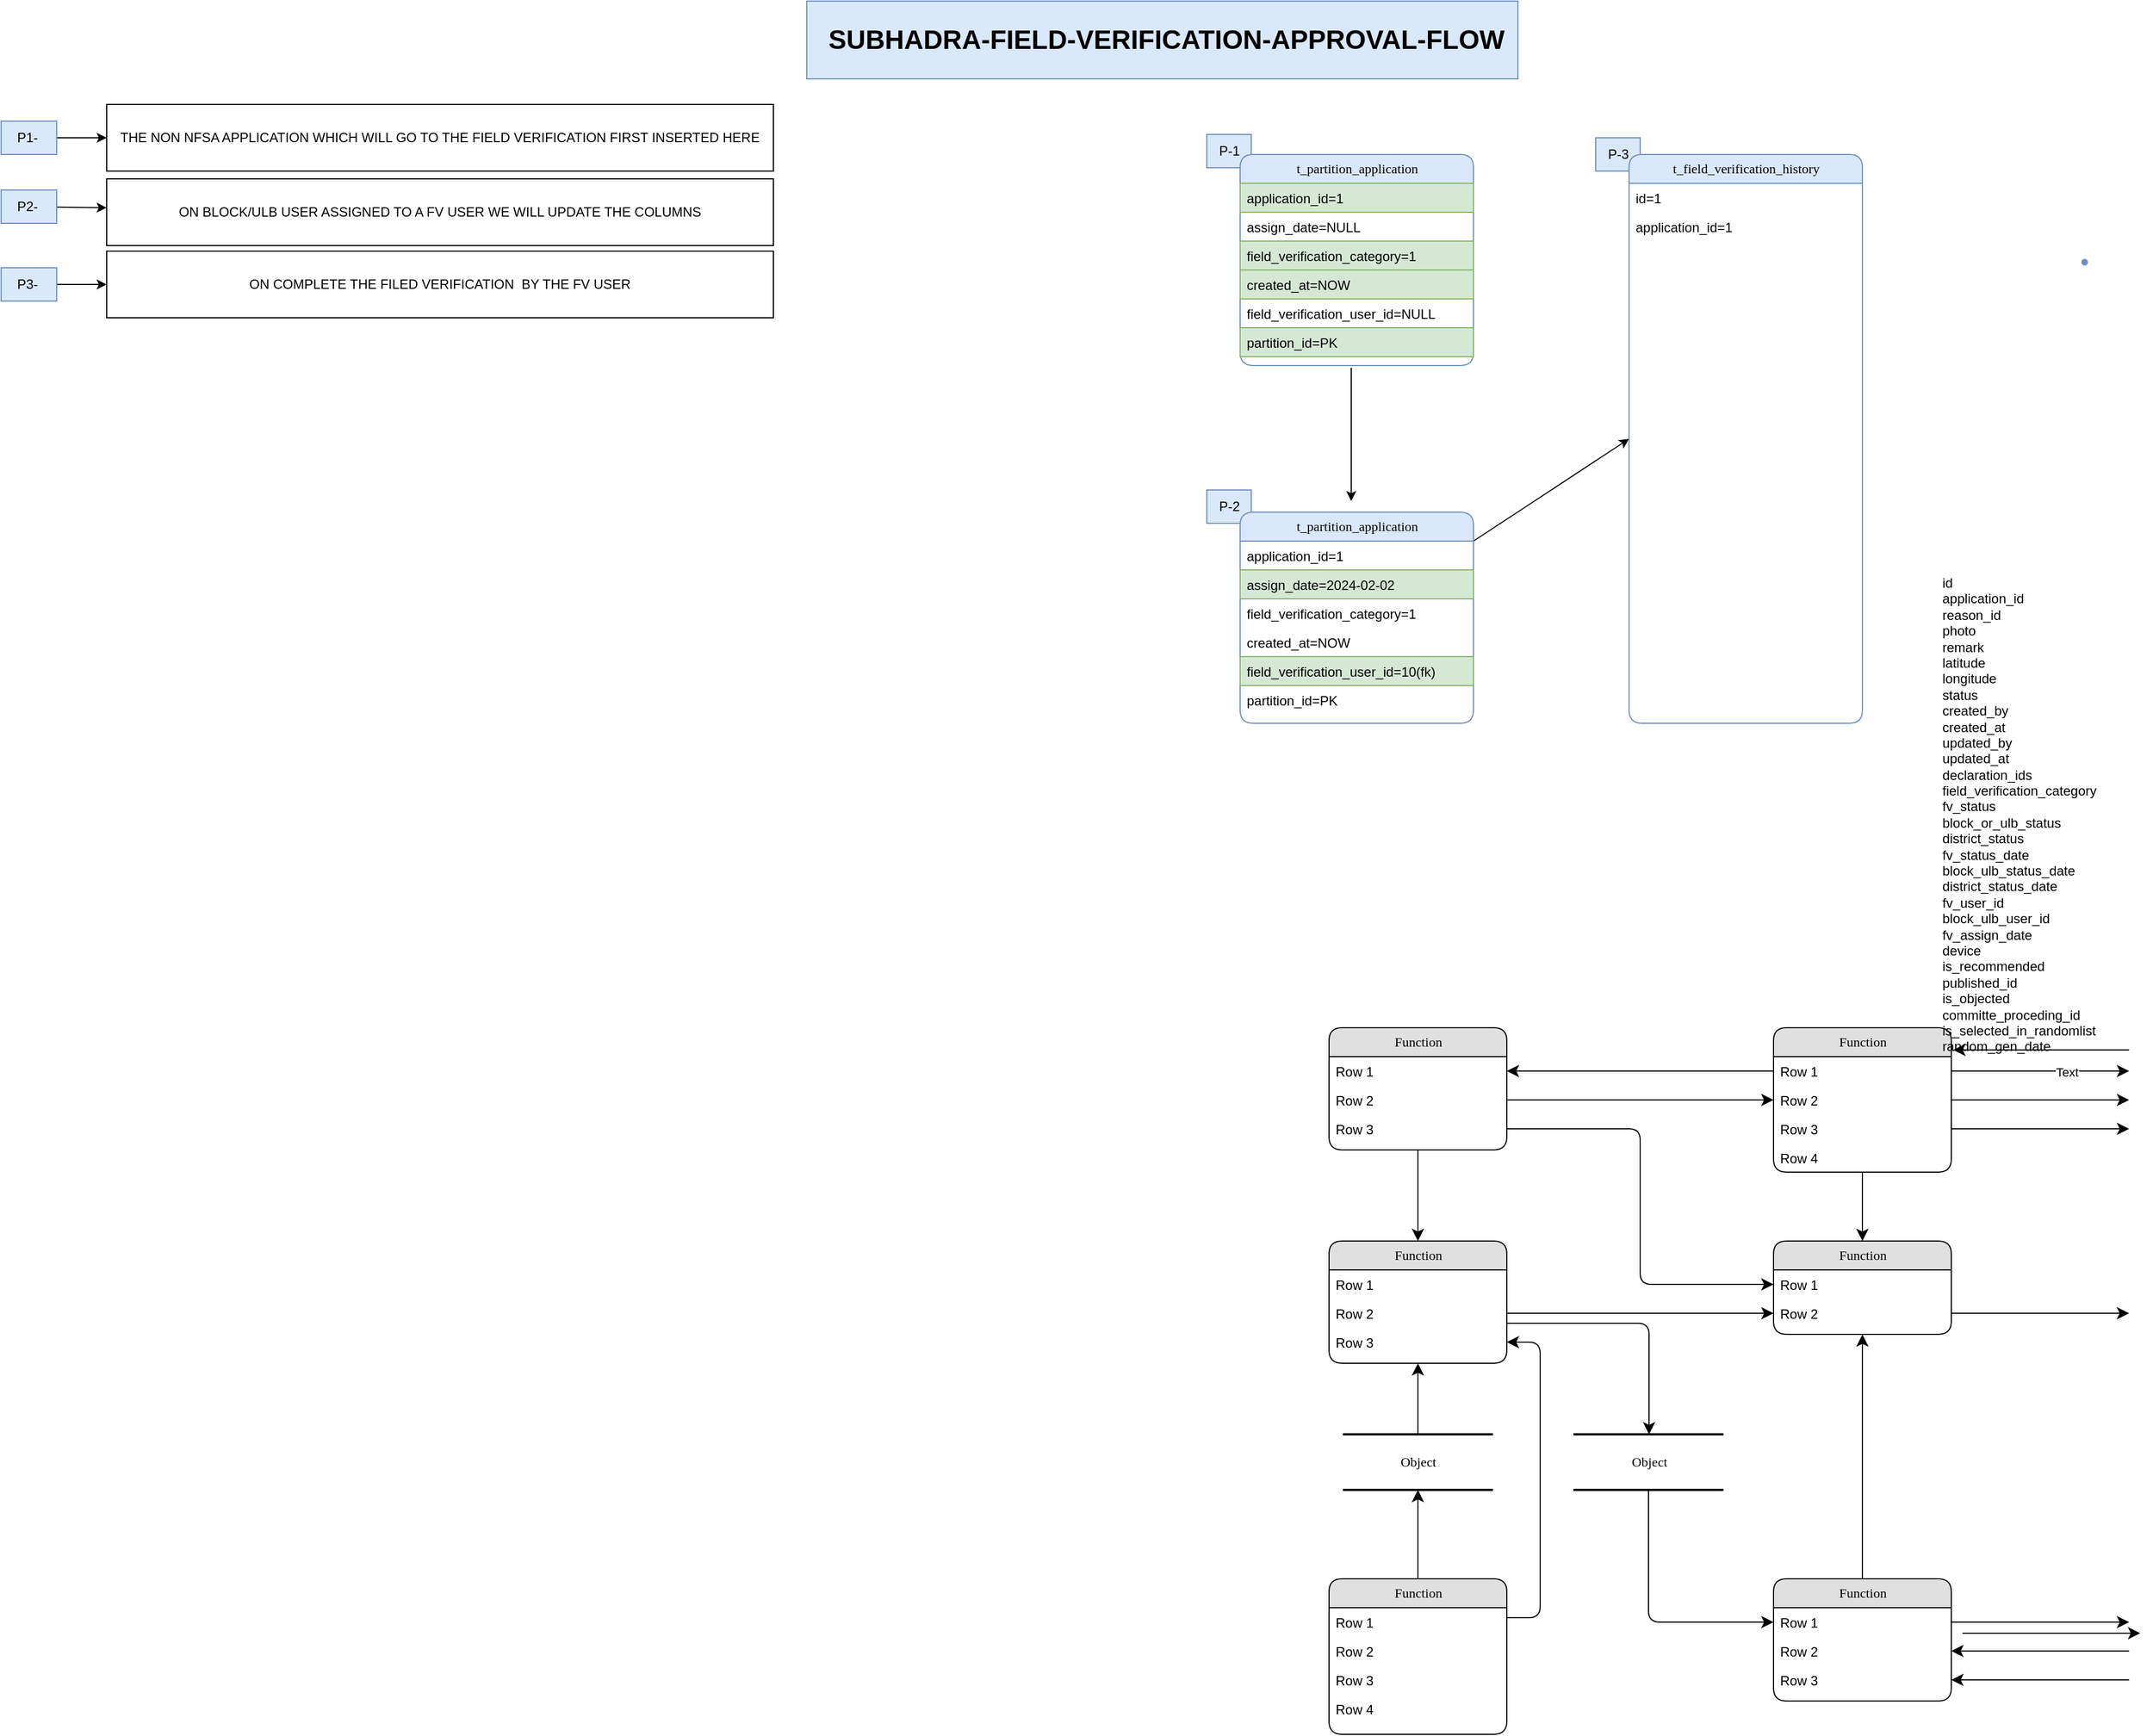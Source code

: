 <mxfile version="26.0.10">
  <diagram name="Page-1" id="5d7acffa-a066-3a61-03fe-96351882024d">
    <mxGraphModel dx="2693" dy="1636" grid="1" gridSize="10" guides="1" tooltips="1" connect="1" arrows="1" fold="1" page="1" pageScale="1" pageWidth="1100" pageHeight="850" background="#ffffff" math="0" shadow="0">
      <root>
        <mxCell id="0" />
        <mxCell id="1" parent="0" />
        <mxCell id="mOaUi8r3s6zJGnczRY0B-57" value="P-3" style="text;html=1;align=center;verticalAlign=middle;resizable=0;points=[];autosize=1;strokeColor=#6c8ebf;fillColor=#dae8fc;" vertex="1" parent="1">
          <mxGeometry x="400" y="-727" width="40" height="30" as="geometry" />
        </mxCell>
        <mxCell id="mOaUi8r3s6zJGnczRY0B-26" value="P-2" style="text;html=1;align=center;verticalAlign=middle;resizable=0;points=[];autosize=1;strokeColor=#6c8ebf;fillColor=#dae8fc;" vertex="1" parent="1">
          <mxGeometry x="50" y="-410" width="40" height="30" as="geometry" />
        </mxCell>
        <mxCell id="2debaab0fafb2da2-10" value="Object" style="html=1;rounded=0;shadow=0;comic=0;labelBackgroundColor=none;strokeWidth=2;fontFamily=Verdana;fontSize=12;align=center;shape=mxgraph.ios7ui.horLines;" parent="1" vertex="1">
          <mxGeometry x="172.5" y="440" width="135" height="50" as="geometry" />
        </mxCell>
        <mxCell id="21ea969265ad0168-6" value="Function" style="swimlane;html=1;fontStyle=0;childLayout=stackLayout;horizontal=1;startSize=26;fillColor=#e0e0e0;horizontalStack=0;resizeParent=1;resizeLast=0;collapsible=1;marginBottom=0;swimlaneFillColor=#ffffff;align=center;rounded=1;shadow=0;comic=0;labelBackgroundColor=none;strokeWidth=1;fontFamily=Verdana;fontSize=12" parent="1" vertex="1">
          <mxGeometry x="160" y="74" width="160" height="110" as="geometry" />
        </mxCell>
        <mxCell id="21ea969265ad0168-7" value="Row 1" style="text;html=1;strokeColor=none;fillColor=none;spacingLeft=4;spacingRight=4;whiteSpace=wrap;overflow=hidden;rotatable=0;points=[[0,0.5],[1,0.5]];portConstraint=eastwest;" parent="21ea969265ad0168-6" vertex="1">
          <mxGeometry y="26" width="160" height="26" as="geometry" />
        </mxCell>
        <mxCell id="21ea969265ad0168-8" value="Row 2" style="text;html=1;strokeColor=none;fillColor=none;spacingLeft=4;spacingRight=4;whiteSpace=wrap;overflow=hidden;rotatable=0;points=[[0,0.5],[1,0.5]];portConstraint=eastwest;" parent="21ea969265ad0168-6" vertex="1">
          <mxGeometry y="52" width="160" height="26" as="geometry" />
        </mxCell>
        <mxCell id="21ea969265ad0168-9" value="Row 3" style="text;html=1;strokeColor=none;fillColor=none;spacingLeft=4;spacingRight=4;whiteSpace=wrap;overflow=hidden;rotatable=0;points=[[0,0.5],[1,0.5]];portConstraint=eastwest;" parent="21ea969265ad0168-6" vertex="1">
          <mxGeometry y="78" width="160" height="26" as="geometry" />
        </mxCell>
        <mxCell id="21ea969265ad0168-10" value="Function" style="swimlane;html=1;fontStyle=0;childLayout=stackLayout;horizontal=1;startSize=26;fillColor=#e0e0e0;horizontalStack=0;resizeParent=1;resizeLast=0;collapsible=1;marginBottom=0;swimlaneFillColor=#ffffff;align=center;rounded=1;shadow=0;comic=0;labelBackgroundColor=none;strokeWidth=1;fontFamily=Verdana;fontSize=12" parent="1" vertex="1">
          <mxGeometry x="560" y="74" width="160" height="130" as="geometry" />
        </mxCell>
        <mxCell id="21ea969265ad0168-11" value="Row 1" style="text;html=1;strokeColor=none;fillColor=none;spacingLeft=4;spacingRight=4;whiteSpace=wrap;overflow=hidden;rotatable=0;points=[[0,0.5],[1,0.5]];portConstraint=eastwest;" parent="21ea969265ad0168-10" vertex="1">
          <mxGeometry y="26" width="160" height="26" as="geometry" />
        </mxCell>
        <mxCell id="21ea969265ad0168-12" value="Row 2" style="text;html=1;strokeColor=none;fillColor=none;spacingLeft=4;spacingRight=4;whiteSpace=wrap;overflow=hidden;rotatable=0;points=[[0,0.5],[1,0.5]];portConstraint=eastwest;" parent="21ea969265ad0168-10" vertex="1">
          <mxGeometry y="52" width="160" height="26" as="geometry" />
        </mxCell>
        <mxCell id="21ea969265ad0168-52" value="Row 3" style="text;html=1;strokeColor=none;fillColor=none;spacingLeft=4;spacingRight=4;whiteSpace=wrap;overflow=hidden;rotatable=0;points=[[0,0.5],[1,0.5]];portConstraint=eastwest;" parent="21ea969265ad0168-10" vertex="1">
          <mxGeometry y="78" width="160" height="26" as="geometry" />
        </mxCell>
        <mxCell id="21ea969265ad0168-13" value="Row 4" style="text;html=1;strokeColor=none;fillColor=none;spacingLeft=4;spacingRight=4;whiteSpace=wrap;overflow=hidden;rotatable=0;points=[[0,0.5],[1,0.5]];portConstraint=eastwest;" parent="21ea969265ad0168-10" vertex="1">
          <mxGeometry y="104" width="160" height="26" as="geometry" />
        </mxCell>
        <mxCell id="21ea969265ad0168-14" value="Function" style="swimlane;html=1;fontStyle=0;childLayout=stackLayout;horizontal=1;startSize=26;fillColor=#e0e0e0;horizontalStack=0;resizeParent=1;resizeLast=0;collapsible=1;marginBottom=0;swimlaneFillColor=#ffffff;align=center;rounded=1;shadow=0;comic=0;labelBackgroundColor=none;strokeWidth=1;fontFamily=Verdana;fontSize=12" parent="1" vertex="1">
          <mxGeometry x="160" y="266" width="160" height="110" as="geometry" />
        </mxCell>
        <mxCell id="21ea969265ad0168-15" value="Row 1" style="text;html=1;strokeColor=none;fillColor=none;spacingLeft=4;spacingRight=4;whiteSpace=wrap;overflow=hidden;rotatable=0;points=[[0,0.5],[1,0.5]];portConstraint=eastwest;" parent="21ea969265ad0168-14" vertex="1">
          <mxGeometry y="26" width="160" height="26" as="geometry" />
        </mxCell>
        <mxCell id="21ea969265ad0168-16" value="Row 2" style="text;html=1;strokeColor=none;fillColor=none;spacingLeft=4;spacingRight=4;whiteSpace=wrap;overflow=hidden;rotatable=0;points=[[0,0.5],[1,0.5]];portConstraint=eastwest;" parent="21ea969265ad0168-14" vertex="1">
          <mxGeometry y="52" width="160" height="26" as="geometry" />
        </mxCell>
        <mxCell id="21ea969265ad0168-17" value="Row 3" style="text;html=1;strokeColor=none;fillColor=none;spacingLeft=4;spacingRight=4;whiteSpace=wrap;overflow=hidden;rotatable=0;points=[[0,0.5],[1,0.5]];portConstraint=eastwest;" parent="21ea969265ad0168-14" vertex="1">
          <mxGeometry y="78" width="160" height="26" as="geometry" />
        </mxCell>
        <mxCell id="21ea969265ad0168-18" value="Function" style="swimlane;html=1;fontStyle=0;childLayout=stackLayout;horizontal=1;startSize=26;fillColor=#e0e0e0;horizontalStack=0;resizeParent=1;resizeLast=0;collapsible=1;marginBottom=0;swimlaneFillColor=#ffffff;align=center;rounded=1;shadow=0;comic=0;labelBackgroundColor=none;strokeWidth=1;fontFamily=Verdana;fontSize=12" parent="1" vertex="1">
          <mxGeometry x="160" y="570" width="160" height="140" as="geometry" />
        </mxCell>
        <mxCell id="21ea969265ad0168-19" value="Row 1" style="text;html=1;strokeColor=none;fillColor=none;spacingLeft=4;spacingRight=4;whiteSpace=wrap;overflow=hidden;rotatable=0;points=[[0,0.5],[1,0.5]];portConstraint=eastwest;" parent="21ea969265ad0168-18" vertex="1">
          <mxGeometry y="26" width="160" height="26" as="geometry" />
        </mxCell>
        <mxCell id="21ea969265ad0168-20" value="Row 2" style="text;html=1;strokeColor=none;fillColor=none;spacingLeft=4;spacingRight=4;whiteSpace=wrap;overflow=hidden;rotatable=0;points=[[0,0.5],[1,0.5]];portConstraint=eastwest;" parent="21ea969265ad0168-18" vertex="1">
          <mxGeometry y="52" width="160" height="26" as="geometry" />
        </mxCell>
        <mxCell id="21ea969265ad0168-51" value="Row 3" style="text;html=1;strokeColor=none;fillColor=none;spacingLeft=4;spacingRight=4;whiteSpace=wrap;overflow=hidden;rotatable=0;points=[[0,0.5],[1,0.5]];portConstraint=eastwest;" parent="21ea969265ad0168-18" vertex="1">
          <mxGeometry y="78" width="160" height="26" as="geometry" />
        </mxCell>
        <mxCell id="21ea969265ad0168-21" value="Row 4" style="text;html=1;strokeColor=none;fillColor=none;spacingLeft=4;spacingRight=4;whiteSpace=wrap;overflow=hidden;rotatable=0;points=[[0,0.5],[1,0.5]];portConstraint=eastwest;" parent="21ea969265ad0168-18" vertex="1">
          <mxGeometry y="104" width="160" height="26" as="geometry" />
        </mxCell>
        <mxCell id="21ea969265ad0168-22" value="Function" style="swimlane;html=1;fontStyle=0;childLayout=stackLayout;horizontal=1;startSize=26;fillColor=#e0e0e0;horizontalStack=0;resizeParent=1;resizeLast=0;collapsible=1;marginBottom=0;swimlaneFillColor=#ffffff;align=center;rounded=1;shadow=0;comic=0;labelBackgroundColor=none;strokeWidth=1;fontFamily=Verdana;fontSize=12" parent="1" vertex="1">
          <mxGeometry x="560" y="266" width="160" height="84" as="geometry" />
        </mxCell>
        <mxCell id="21ea969265ad0168-23" value="Row 1" style="text;html=1;strokeColor=none;fillColor=none;spacingLeft=4;spacingRight=4;whiteSpace=wrap;overflow=hidden;rotatable=0;points=[[0,0.5],[1,0.5]];portConstraint=eastwest;" parent="21ea969265ad0168-22" vertex="1">
          <mxGeometry y="26" width="160" height="26" as="geometry" />
        </mxCell>
        <mxCell id="21ea969265ad0168-24" value="Row 2" style="text;html=1;strokeColor=none;fillColor=none;spacingLeft=4;spacingRight=4;whiteSpace=wrap;overflow=hidden;rotatable=0;points=[[0,0.5],[1,0.5]];portConstraint=eastwest;" parent="21ea969265ad0168-22" vertex="1">
          <mxGeometry y="52" width="160" height="26" as="geometry" />
        </mxCell>
        <mxCell id="21ea969265ad0168-26" value="Function" style="swimlane;html=1;fontStyle=0;childLayout=stackLayout;horizontal=1;startSize=26;fillColor=#e0e0e0;horizontalStack=0;resizeParent=1;resizeLast=0;collapsible=1;marginBottom=0;swimlaneFillColor=#ffffff;align=center;rounded=1;shadow=0;comic=0;labelBackgroundColor=none;strokeWidth=1;fontFamily=Verdana;fontSize=12" parent="1" vertex="1">
          <mxGeometry x="560" y="570" width="160" height="110" as="geometry" />
        </mxCell>
        <mxCell id="21ea969265ad0168-27" value="Row 1" style="text;html=1;strokeColor=none;fillColor=none;spacingLeft=4;spacingRight=4;whiteSpace=wrap;overflow=hidden;rotatable=0;points=[[0,0.5],[1,0.5]];portConstraint=eastwest;" parent="21ea969265ad0168-26" vertex="1">
          <mxGeometry y="26" width="160" height="26" as="geometry" />
        </mxCell>
        <mxCell id="21ea969265ad0168-28" value="Row 2" style="text;html=1;strokeColor=none;fillColor=none;spacingLeft=4;spacingRight=4;whiteSpace=wrap;overflow=hidden;rotatable=0;points=[[0,0.5],[1,0.5]];portConstraint=eastwest;" parent="21ea969265ad0168-26" vertex="1">
          <mxGeometry y="52" width="160" height="26" as="geometry" />
        </mxCell>
        <mxCell id="21ea969265ad0168-29" value="Row 3" style="text;html=1;strokeColor=none;fillColor=none;spacingLeft=4;spacingRight=4;whiteSpace=wrap;overflow=hidden;rotatable=0;points=[[0,0.5],[1,0.5]];portConstraint=eastwest;" parent="21ea969265ad0168-26" vertex="1">
          <mxGeometry y="78" width="160" height="26" as="geometry" />
        </mxCell>
        <mxCell id="21ea969265ad0168-30" value="Object" style="html=1;rounded=0;shadow=0;comic=0;labelBackgroundColor=none;strokeWidth=2;fontFamily=Verdana;fontSize=12;align=center;shape=mxgraph.ios7ui.horLines;" parent="1" vertex="1">
          <mxGeometry x="380" y="440" width="135" height="50" as="geometry" />
        </mxCell>
        <mxCell id="21ea969265ad0168-31" style="edgeStyle=none;html=1;labelBackgroundColor=none;startFill=0;startSize=8;endFill=1;endSize=8;fontFamily=Verdana;fontSize=12;" parent="1" source="21ea969265ad0168-18" target="2debaab0fafb2da2-10" edge="1">
          <mxGeometry relative="1" as="geometry" />
        </mxCell>
        <mxCell id="21ea969265ad0168-32" style="edgeStyle=none;html=1;labelBackgroundColor=none;startFill=0;startSize=8;endFill=1;endSize=8;fontFamily=Verdana;fontSize=12;" parent="1" source="2debaab0fafb2da2-10" target="21ea969265ad0168-14" edge="1">
          <mxGeometry relative="1" as="geometry" />
        </mxCell>
        <mxCell id="21ea969265ad0168-33" style="edgeStyle=orthogonalEdgeStyle;html=1;labelBackgroundColor=none;startFill=0;startSize=8;endFill=1;endSize=8;fontFamily=Verdana;fontSize=12;exitX=1;exitY=0.25;entryX=1;entryY=0.5;" parent="1" source="21ea969265ad0168-18" target="21ea969265ad0168-17" edge="1">
          <mxGeometry relative="1" as="geometry">
            <Array as="points">
              <mxPoint x="350" y="605" />
              <mxPoint x="350" y="357" />
            </Array>
          </mxGeometry>
        </mxCell>
        <mxCell id="21ea969265ad0168-34" value="" style="edgeStyle=orthogonalEdgeStyle;html=1;labelBackgroundColor=none;startFill=0;startSize=8;endFill=1;endSize=8;fontFamily=Verdana;fontSize=12;" parent="1" source="21ea969265ad0168-30" target="21ea969265ad0168-27" edge="1">
          <mxGeometry x="-0.134" y="32" relative="1" as="geometry">
            <mxPoint as="offset" />
          </mxGeometry>
        </mxCell>
        <mxCell id="21ea969265ad0168-35" style="edgeStyle=orthogonalEdgeStyle;html=1;labelBackgroundColor=none;startFill=0;startSize=8;endFill=1;endSize=8;fontFamily=Verdana;fontSize=12;" parent="1" source="21ea969265ad0168-14" target="21ea969265ad0168-30" edge="1">
          <mxGeometry relative="1" as="geometry">
            <Array as="points">
              <mxPoint x="448" y="340" />
            </Array>
          </mxGeometry>
        </mxCell>
        <mxCell id="21ea969265ad0168-36" style="edgeStyle=orthogonalEdgeStyle;html=1;labelBackgroundColor=none;startFill=0;startSize=8;endFill=1;endSize=8;fontFamily=Verdana;fontSize=12;" parent="1" source="21ea969265ad0168-6" target="21ea969265ad0168-14" edge="1">
          <mxGeometry relative="1" as="geometry" />
        </mxCell>
        <mxCell id="21ea969265ad0168-37" style="edgeStyle=orthogonalEdgeStyle;html=1;labelBackgroundColor=none;startFill=0;startSize=8;endFill=1;endSize=8;fontFamily=Verdana;fontSize=12;" parent="1" source="21ea969265ad0168-26" target="21ea969265ad0168-22" edge="1">
          <mxGeometry relative="1" as="geometry" />
        </mxCell>
        <mxCell id="21ea969265ad0168-38" style="edgeStyle=orthogonalEdgeStyle;html=1;labelBackgroundColor=none;startFill=0;startSize=8;endFill=1;endSize=8;fontFamily=Verdana;fontSize=12;" parent="1" source="21ea969265ad0168-10" target="21ea969265ad0168-22" edge="1">
          <mxGeometry relative="1" as="geometry" />
        </mxCell>
        <mxCell id="21ea969265ad0168-39" style="edgeStyle=orthogonalEdgeStyle;html=1;entryX=0;entryY=0.5;labelBackgroundColor=none;startFill=0;startSize=8;endFill=1;endSize=8;fontFamily=Verdana;fontSize=12;exitX=1;exitY=0.5;" parent="1" source="21ea969265ad0168-8" target="21ea969265ad0168-12" edge="1">
          <mxGeometry relative="1" as="geometry">
            <Array as="points" />
          </mxGeometry>
        </mxCell>
        <mxCell id="21ea969265ad0168-40" style="edgeStyle=orthogonalEdgeStyle;html=1;exitX=0;exitY=0.5;entryX=1;entryY=0.5;labelBackgroundColor=none;startFill=0;startSize=8;endFill=1;endSize=8;fontFamily=Verdana;fontSize=12;" parent="1" source="21ea969265ad0168-11" target="21ea969265ad0168-7" edge="1">
          <mxGeometry relative="1" as="geometry" />
        </mxCell>
        <mxCell id="21ea969265ad0168-41" style="edgeStyle=orthogonalEdgeStyle;html=1;exitX=1;exitY=0.5;entryX=0;entryY=0.5;labelBackgroundColor=none;startFill=0;startSize=8;endFill=1;endSize=8;fontFamily=Verdana;fontSize=12;" parent="1" source="21ea969265ad0168-9" target="21ea969265ad0168-23" edge="1">
          <mxGeometry relative="1" as="geometry" />
        </mxCell>
        <mxCell id="21ea969265ad0168-42" style="edgeStyle=orthogonalEdgeStyle;html=1;exitX=1;exitY=0.5;entryX=0;entryY=0.5;labelBackgroundColor=none;startFill=0;startSize=8;endFill=1;endSize=8;fontFamily=Verdana;fontSize=12;" parent="1" source="21ea969265ad0168-16" target="21ea969265ad0168-24" edge="1">
          <mxGeometry relative="1" as="geometry">
            <Array as="points" />
          </mxGeometry>
        </mxCell>
        <mxCell id="21ea969265ad0168-43" style="edgeStyle=orthogonalEdgeStyle;html=1;labelBackgroundColor=none;startFill=0;startSize=8;endFill=1;endSize=8;fontFamily=Verdana;fontSize=12;" parent="1" source="21ea969265ad0168-24" edge="1">
          <mxGeometry relative="1" as="geometry">
            <mxPoint x="880" y="331" as="targetPoint" />
          </mxGeometry>
        </mxCell>
        <mxCell id="21ea969265ad0168-44" style="edgeStyle=orthogonalEdgeStyle;html=1;exitX=1;exitY=0.5;labelBackgroundColor=none;startFill=0;startSize=8;endFill=1;endSize=8;fontFamily=Verdana;fontSize=12;" parent="1" source="21ea969265ad0168-27" edge="1">
          <mxGeometry relative="1" as="geometry">
            <mxPoint x="880" y="609" as="targetPoint" />
          </mxGeometry>
        </mxCell>
        <mxCell id="21ea969265ad0168-45" style="edgeStyle=orthogonalEdgeStyle;html=1;labelBackgroundColor=none;startFill=0;startSize=8;endFill=1;endSize=8;fontFamily=Verdana;fontSize=12;entryX=1;entryY=0.5;" parent="1" target="21ea969265ad0168-28" edge="1">
          <mxGeometry relative="1" as="geometry">
            <mxPoint x="890" y="619" as="targetPoint" />
            <mxPoint x="880" y="635" as="sourcePoint" />
            <Array as="points">
              <mxPoint x="880" y="635" />
            </Array>
          </mxGeometry>
        </mxCell>
        <mxCell id="21ea969265ad0168-46" style="edgeStyle=orthogonalEdgeStyle;html=1;labelBackgroundColor=none;startFill=0;startSize=8;endFill=1;endSize=8;fontFamily=Verdana;fontSize=12;entryX=1;entryY=0.5;" parent="1" target="21ea969265ad0168-29" edge="1">
          <mxGeometry relative="1" as="geometry">
            <mxPoint x="730.19" y="645.095" as="targetPoint" />
            <mxPoint x="880" y="661" as="sourcePoint" />
            <Array as="points">
              <mxPoint x="800" y="661" />
              <mxPoint x="800" y="661" />
            </Array>
          </mxGeometry>
        </mxCell>
        <mxCell id="21ea969265ad0168-47" style="edgeStyle=orthogonalEdgeStyle;html=1;exitX=1;exitY=0.5;labelBackgroundColor=none;startFill=0;startSize=8;endFill=1;endSize=8;fontFamily=Verdana;fontSize=12;" parent="1" source="21ea969265ad0168-11" edge="1">
          <mxGeometry relative="1" as="geometry">
            <mxPoint x="880" y="113" as="targetPoint" />
          </mxGeometry>
        </mxCell>
        <mxCell id="mOaUi8r3s6zJGnczRY0B-23" value="Text" style="edgeLabel;html=1;align=center;verticalAlign=middle;resizable=0;points=[];" vertex="1" connectable="0" parent="21ea969265ad0168-47">
          <mxGeometry x="0.286" relative="1" as="geometry">
            <mxPoint x="1" as="offset" />
          </mxGeometry>
        </mxCell>
        <mxCell id="21ea969265ad0168-48" style="edgeStyle=orthogonalEdgeStyle;html=1;exitX=1;exitY=0.5;labelBackgroundColor=none;startFill=0;startSize=8;endFill=1;endSize=8;fontFamily=Verdana;fontSize=12;" parent="1" source="21ea969265ad0168-12" edge="1">
          <mxGeometry relative="1" as="geometry">
            <mxPoint x="880" y="139" as="targetPoint" />
          </mxGeometry>
        </mxCell>
        <mxCell id="21ea969265ad0168-49" style="edgeStyle=orthogonalEdgeStyle;html=1;exitX=1;exitY=0.5;labelBackgroundColor=none;startFill=0;startSize=8;endFill=1;endSize=8;fontFamily=Verdana;fontSize=12;" parent="1" source="21ea969265ad0168-52" edge="1">
          <mxGeometry relative="1" as="geometry">
            <mxPoint x="880" y="165" as="targetPoint" />
            <Array as="points" />
          </mxGeometry>
        </mxCell>
        <mxCell id="21ea969265ad0168-50" style="edgeStyle=elbowEdgeStyle;html=1;labelBackgroundColor=none;startFill=0;startSize=8;endFill=1;endSize=8;fontFamily=Verdana;fontSize=12;elbow=vertical;entryX=1.011;entryY=0.152;entryPerimeter=0;" parent="1" target="21ea969265ad0168-10" edge="1">
          <mxGeometry relative="1" as="geometry">
            <mxPoint x="740" y="89" as="targetPoint" />
            <mxPoint x="880" y="94" as="sourcePoint" />
            <Array as="points">
              <mxPoint x="810" y="94" />
            </Array>
          </mxGeometry>
        </mxCell>
        <mxCell id="mOaUi8r3s6zJGnczRY0B-1" value="&lt;h1&gt;&amp;nbsp;SUBHADRA-FIELD-VERIFICATION-APPROVAL-FLOW&lt;/h1&gt;" style="text;html=1;align=center;verticalAlign=middle;resizable=0;points=[];autosize=1;strokeColor=#6c8ebf;fillColor=#dae8fc;" vertex="1" parent="1">
          <mxGeometry x="-310" y="-850" width="640" height="70" as="geometry" />
        </mxCell>
        <mxCell id="mOaUi8r3s6zJGnczRY0B-12" value="P-1" style="text;html=1;align=center;verticalAlign=middle;resizable=0;points=[];autosize=1;strokeColor=#6c8ebf;fillColor=#dae8fc;" vertex="1" parent="1">
          <mxGeometry x="50" y="-730" width="40" height="30" as="geometry" />
        </mxCell>
        <mxCell id="mOaUi8r3s6zJGnczRY0B-18" value="" style="edgeStyle=orthogonalEdgeStyle;rounded=0;orthogonalLoop=1;jettySize=auto;html=1;" edge="1" parent="1" source="mOaUi8r3s6zJGnczRY0B-16" target="mOaUi8r3s6zJGnczRY0B-17">
          <mxGeometry relative="1" as="geometry" />
        </mxCell>
        <mxCell id="mOaUi8r3s6zJGnczRY0B-16" value="P1-&amp;nbsp;" style="text;html=1;align=center;verticalAlign=middle;resizable=0;points=[];autosize=1;strokeColor=#6c8ebf;fillColor=#dae8fc;" vertex="1" parent="1">
          <mxGeometry x="-1035" y="-742" width="50" height="30" as="geometry" />
        </mxCell>
        <mxCell id="mOaUi8r3s6zJGnczRY0B-17" value="THE NON NFSA APPLICATION WHICH WILL GO TO THE FIELD VERIFICATION FIRST INSERTED HERE" style="whiteSpace=wrap;html=1;" vertex="1" parent="1">
          <mxGeometry x="-940" y="-757" width="600" height="60" as="geometry" />
        </mxCell>
        <mxCell id="mOaUi8r3s6zJGnczRY0B-60" value="" style="edgeStyle=none;rounded=0;orthogonalLoop=1;jettySize=auto;html=1;entryX=0;entryY=0.5;entryDx=0;entryDy=0;" edge="1" parent="1" source="mOaUi8r3s6zJGnczRY0B-19" target="mOaUi8r3s6zJGnczRY0B-50">
          <mxGeometry relative="1" as="geometry">
            <mxPoint x="780" y="-615" as="targetPoint" />
          </mxGeometry>
        </mxCell>
        <mxCell id="mOaUi8r3s6zJGnczRY0B-19" value="t_partition_application" style="swimlane;html=1;fontStyle=0;childLayout=stackLayout;horizontal=1;startSize=26;fillColor=#dae8fc;horizontalStack=0;resizeParent=1;resizeLast=0;collapsible=1;marginBottom=0;swimlaneFillColor=#ffffff;align=center;rounded=1;shadow=0;comic=0;labelBackgroundColor=none;strokeWidth=1;fontFamily=Verdana;fontSize=12;strokeColor=#6c8ebf;" vertex="1" parent="1">
          <mxGeometry x="80" y="-390" width="210" height="190" as="geometry">
            <mxRectangle x="445" y="-710" width="180" height="30" as="alternateBounds" />
          </mxGeometry>
        </mxCell>
        <mxCell id="mOaUi8r3s6zJGnczRY0B-32" value="application_id=1" style="text;html=1;strokeColor=none;fillColor=none;spacingLeft=4;spacingRight=4;whiteSpace=wrap;overflow=hidden;rotatable=0;points=[[0,0.5],[1,0.5]];portConstraint=eastwest;" vertex="1" parent="mOaUi8r3s6zJGnczRY0B-19">
          <mxGeometry y="26" width="210" height="26" as="geometry" />
        </mxCell>
        <mxCell id="mOaUi8r3s6zJGnczRY0B-33" value="assign_date=2024-02-02" style="text;html=1;strokeColor=#82b366;fillColor=#d5e8d4;spacingLeft=4;spacingRight=4;whiteSpace=wrap;overflow=hidden;rotatable=0;points=[[0,0.5],[1,0.5]];portConstraint=eastwest;" vertex="1" parent="mOaUi8r3s6zJGnczRY0B-19">
          <mxGeometry y="52" width="210" height="26" as="geometry" />
        </mxCell>
        <mxCell id="mOaUi8r3s6zJGnczRY0B-34" value="field_verification_category=1" style="text;html=1;strokeColor=none;fillColor=none;spacingLeft=4;spacingRight=4;whiteSpace=wrap;overflow=hidden;rotatable=0;points=[[0,0.5],[1,0.5]];portConstraint=eastwest;" vertex="1" parent="mOaUi8r3s6zJGnczRY0B-19">
          <mxGeometry y="78" width="210" height="26" as="geometry" />
        </mxCell>
        <mxCell id="mOaUi8r3s6zJGnczRY0B-35" value="created_at=NOW" style="text;html=1;strokeColor=none;fillColor=none;spacingLeft=4;spacingRight=4;whiteSpace=wrap;overflow=hidden;rotatable=0;points=[[0,0.5],[1,0.5]];portConstraint=eastwest;" vertex="1" parent="mOaUi8r3s6zJGnczRY0B-19">
          <mxGeometry y="104" width="210" height="26" as="geometry" />
        </mxCell>
        <mxCell id="mOaUi8r3s6zJGnczRY0B-36" value="field_verification_user_id=10(fk)" style="text;html=1;strokeColor=#82b366;fillColor=#d5e8d4;spacingLeft=4;spacingRight=4;whiteSpace=wrap;overflow=hidden;rotatable=0;points=[[0,0.5],[1,0.5]];portConstraint=eastwest;" vertex="1" parent="mOaUi8r3s6zJGnczRY0B-19">
          <mxGeometry y="130" width="210" height="26" as="geometry" />
        </mxCell>
        <mxCell id="mOaUi8r3s6zJGnczRY0B-37" value="partition_id=PK" style="text;html=1;strokeColor=none;fillColor=none;spacingLeft=4;spacingRight=4;whiteSpace=wrap;overflow=hidden;rotatable=0;points=[[0,0.5],[1,0.5]];portConstraint=eastwest;" vertex="1" parent="mOaUi8r3s6zJGnczRY0B-19">
          <mxGeometry y="156" width="210" height="26" as="geometry" />
        </mxCell>
        <mxCell id="mOaUi8r3s6zJGnczRY0B-21" style="edgeStyle=orthogonalEdgeStyle;html=1;exitX=1;exitY=0.5;labelBackgroundColor=none;startFill=0;startSize=8;endFill=1;endSize=8;fontFamily=Verdana;fontSize=12;" edge="1" parent="1">
          <mxGeometry relative="1" as="geometry">
            <mxPoint x="890" y="619" as="targetPoint" />
            <mxPoint x="730" y="619" as="sourcePoint" />
          </mxGeometry>
        </mxCell>
        <mxCell id="mOaUi8r3s6zJGnczRY0B-31" value="" style="edgeStyle=none;rounded=0;orthogonalLoop=1;jettySize=auto;html=1;" edge="1" parent="1" source="mOaUi8r3s6zJGnczRY0B-27" target="mOaUi8r3s6zJGnczRY0B-28">
          <mxGeometry relative="1" as="geometry" />
        </mxCell>
        <mxCell id="mOaUi8r3s6zJGnczRY0B-27" value="P2-&amp;nbsp;" style="text;html=1;align=center;verticalAlign=middle;resizable=0;points=[];autosize=1;strokeColor=#6c8ebf;fillColor=#dae8fc;" vertex="1" parent="1">
          <mxGeometry x="-1035" y="-680" width="50" height="30" as="geometry" />
        </mxCell>
        <mxCell id="mOaUi8r3s6zJGnczRY0B-28" value="ON BLOCK/ULB USER ASSIGNED TO A FV USER WE WILL UPDATE THE COLUMNS" style="whiteSpace=wrap;html=1;" vertex="1" parent="1">
          <mxGeometry x="-940" y="-690" width="600" height="60" as="geometry" />
        </mxCell>
        <mxCell id="mOaUi8r3s6zJGnczRY0B-38" value="t_partition_application" style="swimlane;html=1;fontStyle=0;childLayout=stackLayout;horizontal=1;startSize=26;fillColor=#dae8fc;horizontalStack=0;resizeParent=1;resizeLast=0;collapsible=1;marginBottom=0;swimlaneFillColor=#ffffff;align=center;rounded=1;shadow=0;comic=0;labelBackgroundColor=none;strokeWidth=1;fontFamily=Verdana;fontSize=12;strokeColor=#6c8ebf;" vertex="1" parent="1">
          <mxGeometry x="80" y="-712" width="210" height="190" as="geometry" />
        </mxCell>
        <mxCell id="mOaUi8r3s6zJGnczRY0B-39" value="application_id=1" style="text;html=1;strokeColor=#82b366;fillColor=#d5e8d4;spacingLeft=4;spacingRight=4;whiteSpace=wrap;overflow=hidden;rotatable=0;points=[[0,0.5],[1,0.5]];portConstraint=eastwest;" vertex="1" parent="mOaUi8r3s6zJGnczRY0B-38">
          <mxGeometry y="26" width="210" height="26" as="geometry" />
        </mxCell>
        <mxCell id="mOaUi8r3s6zJGnczRY0B-40" value="assign_date=NULL" style="text;html=1;spacingLeft=4;spacingRight=4;whiteSpace=wrap;overflow=hidden;rotatable=0;points=[[0,0.5],[1,0.5]];portConstraint=eastwest;" vertex="1" parent="mOaUi8r3s6zJGnczRY0B-38">
          <mxGeometry y="52" width="210" height="26" as="geometry" />
        </mxCell>
        <mxCell id="mOaUi8r3s6zJGnczRY0B-41" value="field_verification_category=1" style="text;html=1;strokeColor=#82b366;fillColor=#d5e8d4;spacingLeft=4;spacingRight=4;whiteSpace=wrap;overflow=hidden;rotatable=0;points=[[0,0.5],[1,0.5]];portConstraint=eastwest;" vertex="1" parent="mOaUi8r3s6zJGnczRY0B-38">
          <mxGeometry y="78" width="210" height="26" as="geometry" />
        </mxCell>
        <mxCell id="mOaUi8r3s6zJGnczRY0B-42" value="created_at=NOW" style="text;html=1;strokeColor=#82b366;fillColor=#d5e8d4;spacingLeft=4;spacingRight=4;whiteSpace=wrap;overflow=hidden;rotatable=0;points=[[0,0.5],[1,0.5]];portConstraint=eastwest;" vertex="1" parent="mOaUi8r3s6zJGnczRY0B-38">
          <mxGeometry y="104" width="210" height="26" as="geometry" />
        </mxCell>
        <mxCell id="mOaUi8r3s6zJGnczRY0B-43" value="field_verification_user_id=NULL" style="text;html=1;strokeColor=none;fillColor=none;spacingLeft=4;spacingRight=4;whiteSpace=wrap;overflow=hidden;rotatable=0;points=[[0,0.5],[1,0.5]];portConstraint=eastwest;" vertex="1" parent="mOaUi8r3s6zJGnczRY0B-38">
          <mxGeometry y="130" width="210" height="26" as="geometry" />
        </mxCell>
        <mxCell id="mOaUi8r3s6zJGnczRY0B-44" value="partition_id=PK" style="text;html=1;strokeColor=#82b366;fillColor=#d5e8d4;spacingLeft=4;spacingRight=4;whiteSpace=wrap;overflow=hidden;rotatable=0;points=[[0,0.5],[1,0.5]];portConstraint=eastwest;" vertex="1" parent="mOaUi8r3s6zJGnczRY0B-38">
          <mxGeometry y="156" width="210" height="26" as="geometry" />
        </mxCell>
        <mxCell id="mOaUi8r3s6zJGnczRY0B-47" value="" style="edgeStyle=none;rounded=0;orthogonalLoop=1;jettySize=auto;html=1;" edge="1" parent="1" source="mOaUi8r3s6zJGnczRY0B-45" target="mOaUi8r3s6zJGnczRY0B-46">
          <mxGeometry relative="1" as="geometry" />
        </mxCell>
        <mxCell id="mOaUi8r3s6zJGnczRY0B-45" value="P3-&amp;nbsp;" style="text;html=1;align=center;verticalAlign=middle;resizable=0;points=[];autosize=1;strokeColor=#6c8ebf;fillColor=#dae8fc;" vertex="1" parent="1">
          <mxGeometry x="-1035" y="-610" width="50" height="30" as="geometry" />
        </mxCell>
        <mxCell id="mOaUi8r3s6zJGnczRY0B-46" value="ON COMPLETE THE FILED VERIFICATION&amp;nbsp; BY THE FV USER" style="whiteSpace=wrap;html=1;" vertex="1" parent="1">
          <mxGeometry x="-940" y="-625" width="600" height="60" as="geometry" />
        </mxCell>
        <mxCell id="mOaUi8r3s6zJGnczRY0B-50" value="t_field_verification_history" style="swimlane;html=1;fontStyle=0;childLayout=stackLayout;horizontal=1;startSize=26;fillColor=#dae8fc;horizontalStack=0;resizeParent=1;resizeLast=0;collapsible=1;marginBottom=0;swimlaneFillColor=#ffffff;align=center;rounded=1;shadow=0;comic=0;labelBackgroundColor=none;strokeWidth=1;fontFamily=Verdana;fontSize=12;strokeColor=#6c8ebf;" vertex="1" parent="1">
          <mxGeometry x="430" y="-712" width="210" height="512" as="geometry">
            <mxRectangle x="445" y="-710" width="180" height="30" as="alternateBounds" />
          </mxGeometry>
        </mxCell>
        <mxCell id="mOaUi8r3s6zJGnczRY0B-51" value="id=1&lt;span style=&quot;white-space: pre;&quot;&gt;&#x9;&lt;/span&gt;" style="text;html=1;strokeColor=none;fillColor=none;spacingLeft=4;spacingRight=4;whiteSpace=wrap;overflow=hidden;rotatable=0;points=[[0,0.5],[1,0.5]];portConstraint=eastwest;" vertex="1" parent="mOaUi8r3s6zJGnczRY0B-50">
          <mxGeometry y="26" width="210" height="26" as="geometry" />
        </mxCell>
        <mxCell id="mOaUi8r3s6zJGnczRY0B-65" value="application_id=1&lt;div&gt;&lt;br&gt;&lt;/div&gt;" style="text;html=1;strokeColor=none;fillColor=none;spacingLeft=4;spacingRight=4;whiteSpace=wrap;overflow=hidden;rotatable=0;points=[[0,0.5],[1,0.5]];portConstraint=eastwest;" vertex="1" parent="mOaUi8r3s6zJGnczRY0B-50">
          <mxGeometry y="52" width="210" height="26" as="geometry" />
        </mxCell>
        <mxCell id="mOaUi8r3s6zJGnczRY0B-59" value="" style="shape=waypoint;sketch=0;size=6;pointerEvents=1;points=[];fillColor=#dae8fc;resizable=0;rotatable=0;perimeter=centerPerimeter;snapToPoint=1;fontFamily=Verdana;strokeColor=#6c8ebf;fontStyle=0;startSize=26;swimlaneFillColor=#ffffff;rounded=1;shadow=0;comic=0;labelBackgroundColor=none;strokeWidth=1;" vertex="1" parent="1">
          <mxGeometry x="830" y="-625" width="20" height="20" as="geometry" />
        </mxCell>
        <mxCell id="mOaUi8r3s6zJGnczRY0B-61" value="" style="edgeStyle=none;rounded=0;orthogonalLoop=1;jettySize=auto;html=1;" edge="1" parent="1">
          <mxGeometry relative="1" as="geometry">
            <mxPoint x="180" y="-520" as="sourcePoint" />
            <mxPoint x="180" y="-400" as="targetPoint" />
            <Array as="points">
              <mxPoint x="180" y="-420" />
            </Array>
          </mxGeometry>
        </mxCell>
        <mxCell id="mOaUi8r3s6zJGnczRY0B-64" value="id&#xa;application_id&#xa;reason_id&#xa;photo&#xa;remark&#xa;latitude&#xa;longitude&#xa;status&#xa;created_by&#xa;created_at&#xa;updated_by&#xa;updated_at&#xa;declaration_ids&#xa;field_verification_category&#xa;fv_status&#xa;block_or_ulb_status&#xa;district_status&#xa;fv_status_date&#xa;block_ulb_status_date&#xa;district_status_date&#xa;fv_user_id&#xa;block_ulb_user_id&#xa;fv_assign_date&#xa;device&#xa;is_recommended&#xa;published_id&#xa;is_objected&#xa;committe_proceding_id&#xa;is_selected_in_randomlist&#xa;random_gen_date" style="text;whiteSpace=wrap;" vertex="1" parent="1">
          <mxGeometry x="710" y="-340" width="170" height="460" as="geometry" />
        </mxCell>
      </root>
    </mxGraphModel>
  </diagram>
</mxfile>
